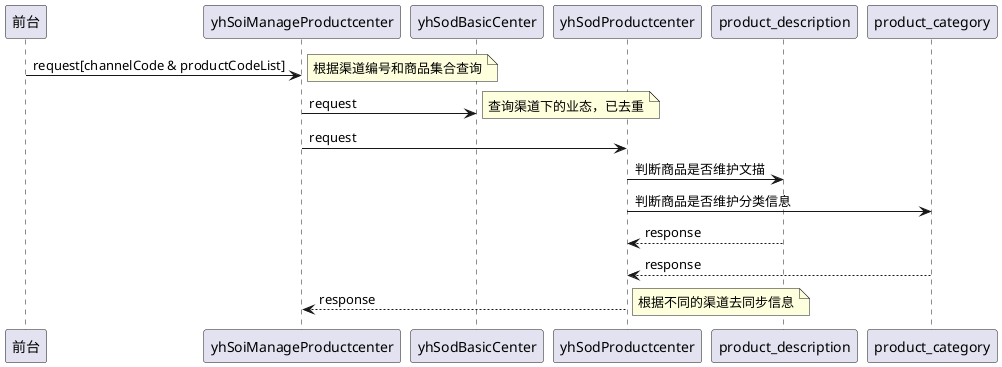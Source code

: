 @startuml
前台 -> yhSoiManageProductcenter: request[channelCode & productCodeList]
note right:根据渠道编号和商品集合查询
yhSoiManageProductcenter -> yhSodBasicCenter: request
note right: 查询渠道下的业态，已去重

yhSoiManageProductcenter -> yhSodProductcenter: request
yhSodProductcenter -> product_description: 判断商品是否维护文描
yhSodProductcenter -> product_category: 判断商品是否维护分类信息
product_description --> yhSodProductcenter :response
product_category  --> yhSodProductcenter : response
yhSodProductcenter --> yhSoiManageProductcenter: response
note right: 根据不同的渠道去同步信息
@enduml